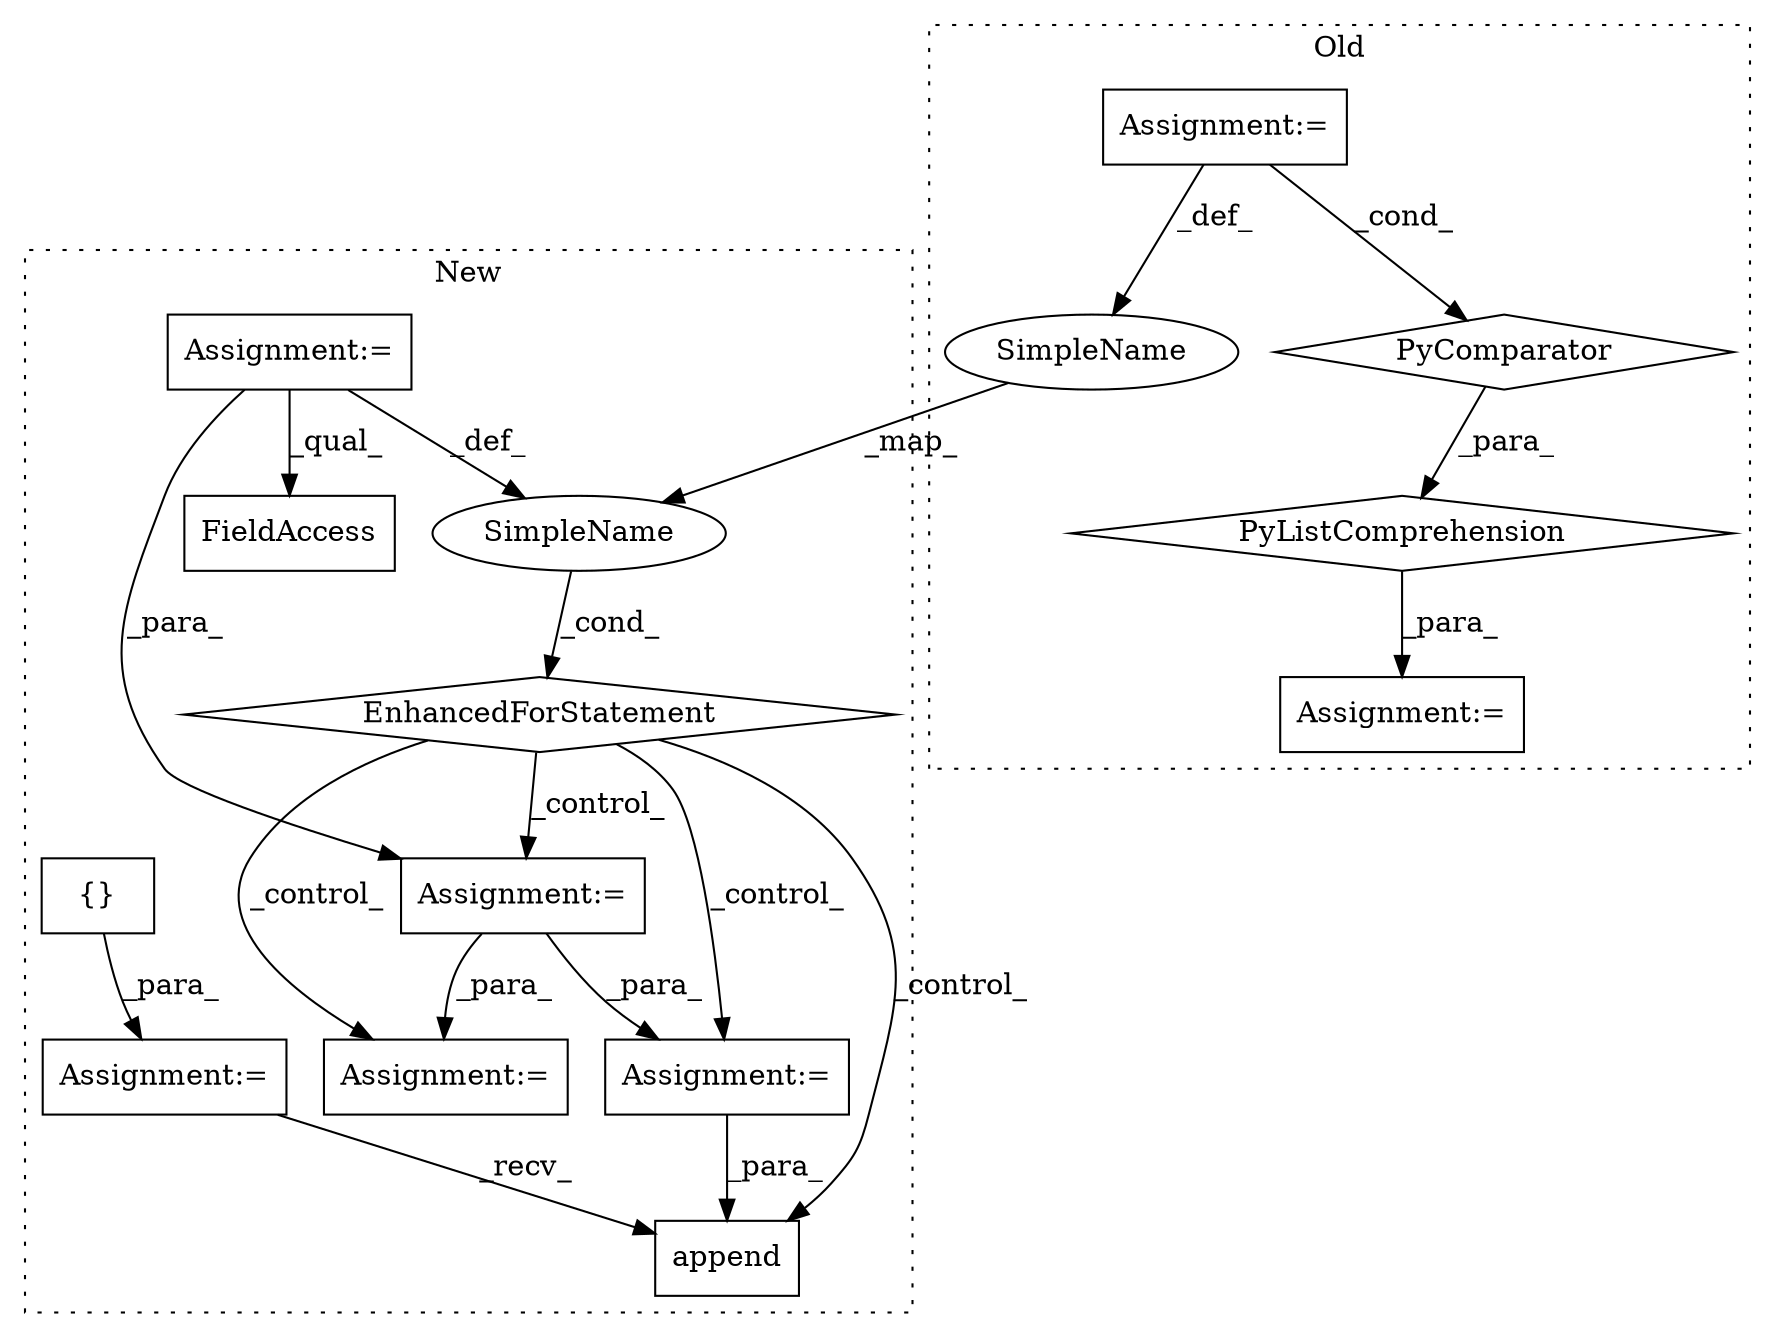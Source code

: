digraph G {
subgraph cluster0 {
1 [label="PyListComprehension" a="109" s="15762" l="130" shape="diamond"];
3 [label="PyComparator" a="113" s="15840" l="44" shape="diamond"];
5 [label="Assignment:=" a="7" s="15840" l="44" shape="box"];
6 [label="Assignment:=" a="7" s="15892,15966" l="53,2" shape="box"];
9 [label="SimpleName" a="42" s="15843" l="4" shape="ellipse"];
label = "Old";
style="dotted";
}
subgraph cluster1 {
2 [label="EnhancedForStatement" a="70" s="13731,13820" l="53,2" shape="diamond"];
4 [label="Assignment:=" a="7" s="13731,13820" l="53,2" shape="box"];
7 [label="Assignment:=" a="7" s="14010" l="1" shape="box"];
8 [label="SimpleName" a="42" s="13788" l="4" shape="ellipse"];
10 [label="append" a="32" s="14071,14088" l="7,1" shape="box"];
11 [label="Assignment:=" a="7" s="13713" l="1" shape="box"];
12 [label="{}" a="4" s="13723" l="2" shape="box"];
13 [label="Assignment:=" a="7" s="13840" l="1" shape="box"];
14 [label="FieldAccess" a="22" s="13961" l="22" shape="box"];
15 [label="Assignment:=" a="7" s="13922" l="1" shape="box"];
label = "New";
style="dotted";
}
1 -> 6 [label="_para_"];
2 -> 13 [label="_control_"];
2 -> 15 [label="_control_"];
2 -> 7 [label="_control_"];
2 -> 10 [label="_control_"];
3 -> 1 [label="_para_"];
4 -> 13 [label="_para_"];
4 -> 8 [label="_def_"];
4 -> 14 [label="_qual_"];
5 -> 3 [label="_cond_"];
5 -> 9 [label="_def_"];
7 -> 10 [label="_para_"];
8 -> 2 [label="_cond_"];
9 -> 8 [label="_map_"];
11 -> 10 [label="_recv_"];
12 -> 11 [label="_para_"];
13 -> 7 [label="_para_"];
13 -> 15 [label="_para_"];
}